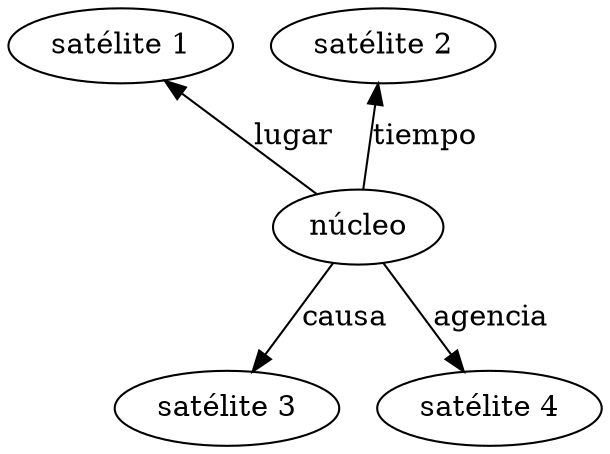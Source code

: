 digraph kernelsatellite {
rankdir=TB

sat1 [label="satélite 1"]
sat2 [label="satélite 2"]
{sat1 sat2 rank=same}
i1 [style=invis]
{i1 kernel rank=same}
{sat1 sat2} -> i1 [style=invis]
sat3 [label="satélite 3"]
sat4 [label="satélite 4"]
kernel [label="núcleo"]

i1 -> kernel [style=invis]
kernel -> sat1 [label="lugar"]
kernel -> sat2[label="tiempo"]
kernel -> sat3[label="causa"]
kernel -> sat4[label="agencia"]

}
